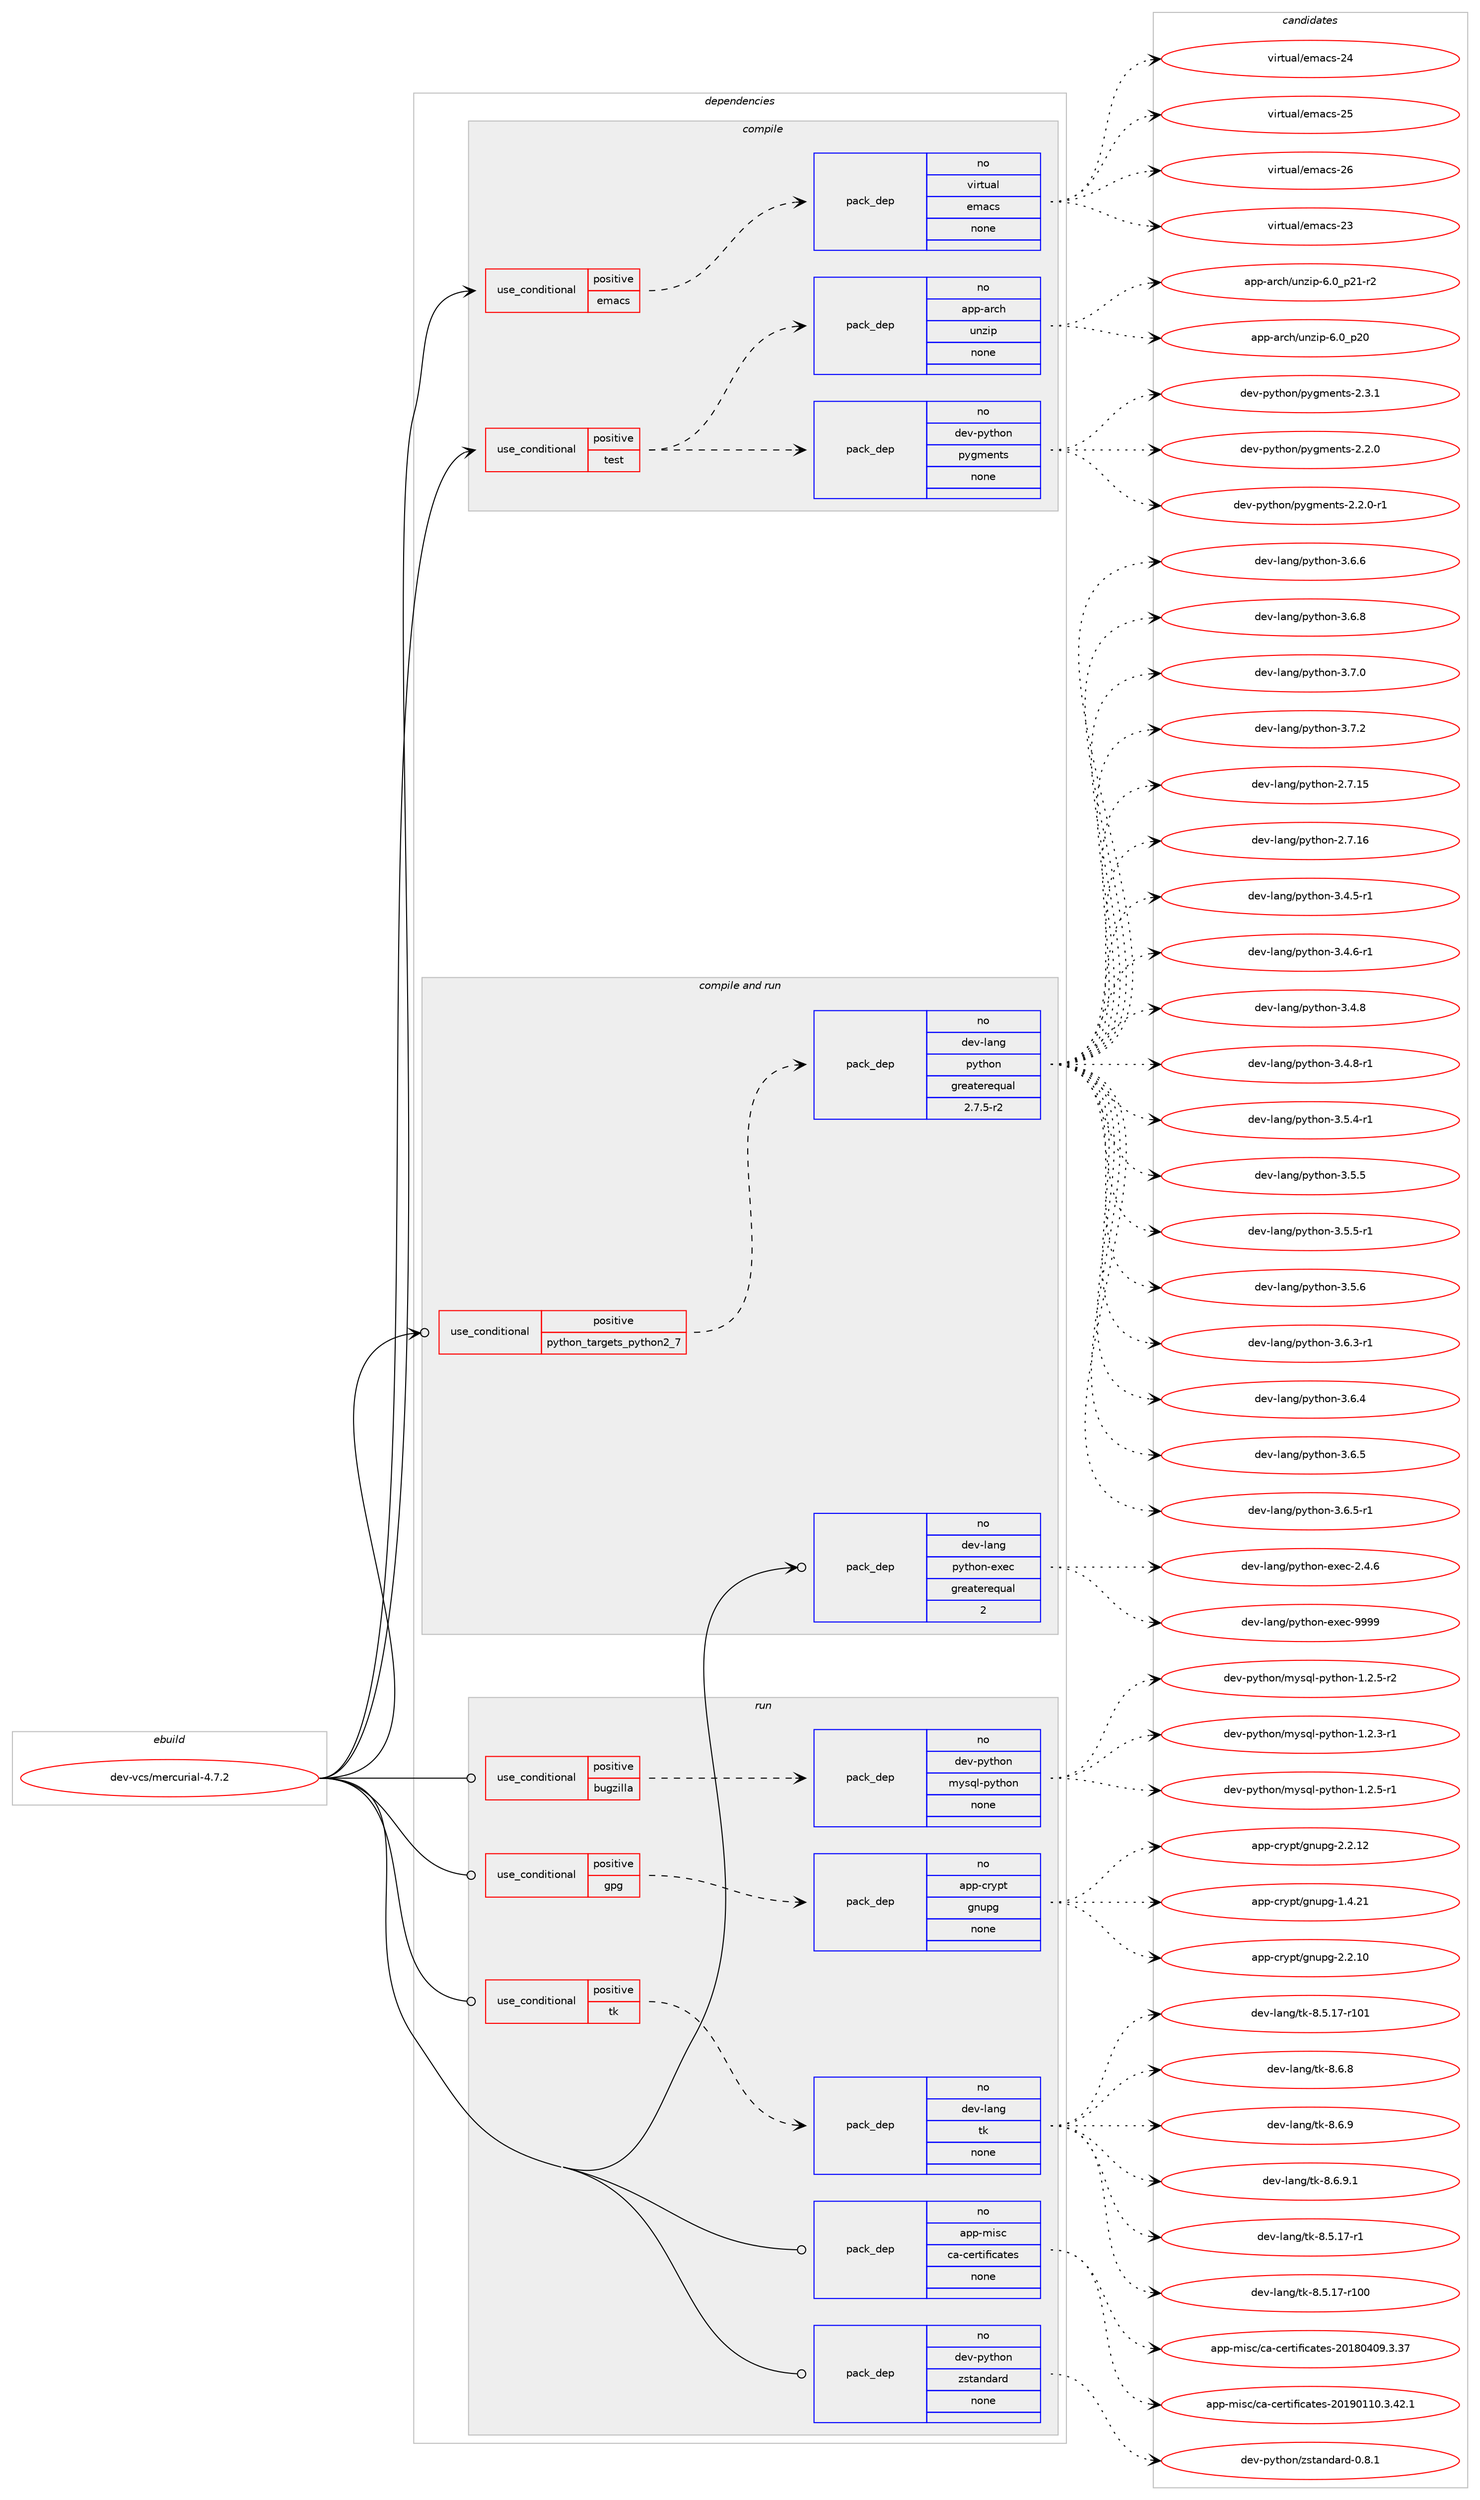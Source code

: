 digraph prolog {

# *************
# Graph options
# *************

newrank=true;
concentrate=true;
compound=true;
graph [rankdir=LR,fontname=Helvetica,fontsize=10,ranksep=1.5];#, ranksep=2.5, nodesep=0.2];
edge  [arrowhead=vee];
node  [fontname=Helvetica,fontsize=10];

# **********
# The ebuild
# **********

subgraph cluster_leftcol {
color=gray;
rank=same;
label=<<i>ebuild</i>>;
id [label="dev-vcs/mercurial-4.7.2", color=red, width=4, href="../dev-vcs/mercurial-4.7.2.svg"];
}

# ****************
# The dependencies
# ****************

subgraph cluster_midcol {
color=gray;
label=<<i>dependencies</i>>;
subgraph cluster_compile {
fillcolor="#eeeeee";
style=filled;
label=<<i>compile</i>>;
subgraph cond425737 {
dependency1552196 [label=<<TABLE BORDER="0" CELLBORDER="1" CELLSPACING="0" CELLPADDING="4"><TR><TD ROWSPAN="3" CELLPADDING="10">use_conditional</TD></TR><TR><TD>positive</TD></TR><TR><TD>emacs</TD></TR></TABLE>>, shape=none, color=red];
subgraph pack1102702 {
dependency1552197 [label=<<TABLE BORDER="0" CELLBORDER="1" CELLSPACING="0" CELLPADDING="4" WIDTH="220"><TR><TD ROWSPAN="6" CELLPADDING="30">pack_dep</TD></TR><TR><TD WIDTH="110">no</TD></TR><TR><TD>virtual</TD></TR><TR><TD>emacs</TD></TR><TR><TD>none</TD></TR><TR><TD></TD></TR></TABLE>>, shape=none, color=blue];
}
dependency1552196:e -> dependency1552197:w [weight=20,style="dashed",arrowhead="vee"];
}
id:e -> dependency1552196:w [weight=20,style="solid",arrowhead="vee"];
subgraph cond425738 {
dependency1552198 [label=<<TABLE BORDER="0" CELLBORDER="1" CELLSPACING="0" CELLPADDING="4"><TR><TD ROWSPAN="3" CELLPADDING="10">use_conditional</TD></TR><TR><TD>positive</TD></TR><TR><TD>test</TD></TR></TABLE>>, shape=none, color=red];
subgraph pack1102703 {
dependency1552199 [label=<<TABLE BORDER="0" CELLBORDER="1" CELLSPACING="0" CELLPADDING="4" WIDTH="220"><TR><TD ROWSPAN="6" CELLPADDING="30">pack_dep</TD></TR><TR><TD WIDTH="110">no</TD></TR><TR><TD>app-arch</TD></TR><TR><TD>unzip</TD></TR><TR><TD>none</TD></TR><TR><TD></TD></TR></TABLE>>, shape=none, color=blue];
}
dependency1552198:e -> dependency1552199:w [weight=20,style="dashed",arrowhead="vee"];
subgraph pack1102704 {
dependency1552200 [label=<<TABLE BORDER="0" CELLBORDER="1" CELLSPACING="0" CELLPADDING="4" WIDTH="220"><TR><TD ROWSPAN="6" CELLPADDING="30">pack_dep</TD></TR><TR><TD WIDTH="110">no</TD></TR><TR><TD>dev-python</TD></TR><TR><TD>pygments</TD></TR><TR><TD>none</TD></TR><TR><TD></TD></TR></TABLE>>, shape=none, color=blue];
}
dependency1552198:e -> dependency1552200:w [weight=20,style="dashed",arrowhead="vee"];
}
id:e -> dependency1552198:w [weight=20,style="solid",arrowhead="vee"];
}
subgraph cluster_compileandrun {
fillcolor="#eeeeee";
style=filled;
label=<<i>compile and run</i>>;
subgraph cond425739 {
dependency1552201 [label=<<TABLE BORDER="0" CELLBORDER="1" CELLSPACING="0" CELLPADDING="4"><TR><TD ROWSPAN="3" CELLPADDING="10">use_conditional</TD></TR><TR><TD>positive</TD></TR><TR><TD>python_targets_python2_7</TD></TR></TABLE>>, shape=none, color=red];
subgraph pack1102705 {
dependency1552202 [label=<<TABLE BORDER="0" CELLBORDER="1" CELLSPACING="0" CELLPADDING="4" WIDTH="220"><TR><TD ROWSPAN="6" CELLPADDING="30">pack_dep</TD></TR><TR><TD WIDTH="110">no</TD></TR><TR><TD>dev-lang</TD></TR><TR><TD>python</TD></TR><TR><TD>greaterequal</TD></TR><TR><TD>2.7.5-r2</TD></TR></TABLE>>, shape=none, color=blue];
}
dependency1552201:e -> dependency1552202:w [weight=20,style="dashed",arrowhead="vee"];
}
id:e -> dependency1552201:w [weight=20,style="solid",arrowhead="odotvee"];
subgraph pack1102706 {
dependency1552203 [label=<<TABLE BORDER="0" CELLBORDER="1" CELLSPACING="0" CELLPADDING="4" WIDTH="220"><TR><TD ROWSPAN="6" CELLPADDING="30">pack_dep</TD></TR><TR><TD WIDTH="110">no</TD></TR><TR><TD>dev-lang</TD></TR><TR><TD>python-exec</TD></TR><TR><TD>greaterequal</TD></TR><TR><TD>2</TD></TR></TABLE>>, shape=none, color=blue];
}
id:e -> dependency1552203:w [weight=20,style="solid",arrowhead="odotvee"];
}
subgraph cluster_run {
fillcolor="#eeeeee";
style=filled;
label=<<i>run</i>>;
subgraph cond425740 {
dependency1552204 [label=<<TABLE BORDER="0" CELLBORDER="1" CELLSPACING="0" CELLPADDING="4"><TR><TD ROWSPAN="3" CELLPADDING="10">use_conditional</TD></TR><TR><TD>positive</TD></TR><TR><TD>bugzilla</TD></TR></TABLE>>, shape=none, color=red];
subgraph pack1102707 {
dependency1552205 [label=<<TABLE BORDER="0" CELLBORDER="1" CELLSPACING="0" CELLPADDING="4" WIDTH="220"><TR><TD ROWSPAN="6" CELLPADDING="30">pack_dep</TD></TR><TR><TD WIDTH="110">no</TD></TR><TR><TD>dev-python</TD></TR><TR><TD>mysql-python</TD></TR><TR><TD>none</TD></TR><TR><TD></TD></TR></TABLE>>, shape=none, color=blue];
}
dependency1552204:e -> dependency1552205:w [weight=20,style="dashed",arrowhead="vee"];
}
id:e -> dependency1552204:w [weight=20,style="solid",arrowhead="odot"];
subgraph cond425741 {
dependency1552206 [label=<<TABLE BORDER="0" CELLBORDER="1" CELLSPACING="0" CELLPADDING="4"><TR><TD ROWSPAN="3" CELLPADDING="10">use_conditional</TD></TR><TR><TD>positive</TD></TR><TR><TD>gpg</TD></TR></TABLE>>, shape=none, color=red];
subgraph pack1102708 {
dependency1552207 [label=<<TABLE BORDER="0" CELLBORDER="1" CELLSPACING="0" CELLPADDING="4" WIDTH="220"><TR><TD ROWSPAN="6" CELLPADDING="30">pack_dep</TD></TR><TR><TD WIDTH="110">no</TD></TR><TR><TD>app-crypt</TD></TR><TR><TD>gnupg</TD></TR><TR><TD>none</TD></TR><TR><TD></TD></TR></TABLE>>, shape=none, color=blue];
}
dependency1552206:e -> dependency1552207:w [weight=20,style="dashed",arrowhead="vee"];
}
id:e -> dependency1552206:w [weight=20,style="solid",arrowhead="odot"];
subgraph cond425742 {
dependency1552208 [label=<<TABLE BORDER="0" CELLBORDER="1" CELLSPACING="0" CELLPADDING="4"><TR><TD ROWSPAN="3" CELLPADDING="10">use_conditional</TD></TR><TR><TD>positive</TD></TR><TR><TD>tk</TD></TR></TABLE>>, shape=none, color=red];
subgraph pack1102709 {
dependency1552209 [label=<<TABLE BORDER="0" CELLBORDER="1" CELLSPACING="0" CELLPADDING="4" WIDTH="220"><TR><TD ROWSPAN="6" CELLPADDING="30">pack_dep</TD></TR><TR><TD WIDTH="110">no</TD></TR><TR><TD>dev-lang</TD></TR><TR><TD>tk</TD></TR><TR><TD>none</TD></TR><TR><TD></TD></TR></TABLE>>, shape=none, color=blue];
}
dependency1552208:e -> dependency1552209:w [weight=20,style="dashed",arrowhead="vee"];
}
id:e -> dependency1552208:w [weight=20,style="solid",arrowhead="odot"];
subgraph pack1102710 {
dependency1552210 [label=<<TABLE BORDER="0" CELLBORDER="1" CELLSPACING="0" CELLPADDING="4" WIDTH="220"><TR><TD ROWSPAN="6" CELLPADDING="30">pack_dep</TD></TR><TR><TD WIDTH="110">no</TD></TR><TR><TD>app-misc</TD></TR><TR><TD>ca-certificates</TD></TR><TR><TD>none</TD></TR><TR><TD></TD></TR></TABLE>>, shape=none, color=blue];
}
id:e -> dependency1552210:w [weight=20,style="solid",arrowhead="odot"];
subgraph pack1102711 {
dependency1552211 [label=<<TABLE BORDER="0" CELLBORDER="1" CELLSPACING="0" CELLPADDING="4" WIDTH="220"><TR><TD ROWSPAN="6" CELLPADDING="30">pack_dep</TD></TR><TR><TD WIDTH="110">no</TD></TR><TR><TD>dev-python</TD></TR><TR><TD>zstandard</TD></TR><TR><TD>none</TD></TR><TR><TD></TD></TR></TABLE>>, shape=none, color=blue];
}
id:e -> dependency1552211:w [weight=20,style="solid",arrowhead="odot"];
}
}

# **************
# The candidates
# **************

subgraph cluster_choices {
rank=same;
color=gray;
label=<<i>candidates</i>>;

subgraph choice1102702 {
color=black;
nodesep=1;
choice11810511411611797108471011099799115455051 [label="virtual/emacs-23", color=red, width=4,href="../virtual/emacs-23.svg"];
choice11810511411611797108471011099799115455052 [label="virtual/emacs-24", color=red, width=4,href="../virtual/emacs-24.svg"];
choice11810511411611797108471011099799115455053 [label="virtual/emacs-25", color=red, width=4,href="../virtual/emacs-25.svg"];
choice11810511411611797108471011099799115455054 [label="virtual/emacs-26", color=red, width=4,href="../virtual/emacs-26.svg"];
dependency1552197:e -> choice11810511411611797108471011099799115455051:w [style=dotted,weight="100"];
dependency1552197:e -> choice11810511411611797108471011099799115455052:w [style=dotted,weight="100"];
dependency1552197:e -> choice11810511411611797108471011099799115455053:w [style=dotted,weight="100"];
dependency1552197:e -> choice11810511411611797108471011099799115455054:w [style=dotted,weight="100"];
}
subgraph choice1102703 {
color=black;
nodesep=1;
choice971121124597114991044711711012210511245544648951125048 [label="app-arch/unzip-6.0_p20", color=red, width=4,href="../app-arch/unzip-6.0_p20.svg"];
choice9711211245971149910447117110122105112455446489511250494511450 [label="app-arch/unzip-6.0_p21-r2", color=red, width=4,href="../app-arch/unzip-6.0_p21-r2.svg"];
dependency1552199:e -> choice971121124597114991044711711012210511245544648951125048:w [style=dotted,weight="100"];
dependency1552199:e -> choice9711211245971149910447117110122105112455446489511250494511450:w [style=dotted,weight="100"];
}
subgraph choice1102704 {
color=black;
nodesep=1;
choice1001011184511212111610411111047112121103109101110116115455046504648 [label="dev-python/pygments-2.2.0", color=red, width=4,href="../dev-python/pygments-2.2.0.svg"];
choice10010111845112121116104111110471121211031091011101161154550465046484511449 [label="dev-python/pygments-2.2.0-r1", color=red, width=4,href="../dev-python/pygments-2.2.0-r1.svg"];
choice1001011184511212111610411111047112121103109101110116115455046514649 [label="dev-python/pygments-2.3.1", color=red, width=4,href="../dev-python/pygments-2.3.1.svg"];
dependency1552200:e -> choice1001011184511212111610411111047112121103109101110116115455046504648:w [style=dotted,weight="100"];
dependency1552200:e -> choice10010111845112121116104111110471121211031091011101161154550465046484511449:w [style=dotted,weight="100"];
dependency1552200:e -> choice1001011184511212111610411111047112121103109101110116115455046514649:w [style=dotted,weight="100"];
}
subgraph choice1102705 {
color=black;
nodesep=1;
choice10010111845108971101034711212111610411111045504655464953 [label="dev-lang/python-2.7.15", color=red, width=4,href="../dev-lang/python-2.7.15.svg"];
choice10010111845108971101034711212111610411111045504655464954 [label="dev-lang/python-2.7.16", color=red, width=4,href="../dev-lang/python-2.7.16.svg"];
choice1001011184510897110103471121211161041111104551465246534511449 [label="dev-lang/python-3.4.5-r1", color=red, width=4,href="../dev-lang/python-3.4.5-r1.svg"];
choice1001011184510897110103471121211161041111104551465246544511449 [label="dev-lang/python-3.4.6-r1", color=red, width=4,href="../dev-lang/python-3.4.6-r1.svg"];
choice100101118451089711010347112121116104111110455146524656 [label="dev-lang/python-3.4.8", color=red, width=4,href="../dev-lang/python-3.4.8.svg"];
choice1001011184510897110103471121211161041111104551465246564511449 [label="dev-lang/python-3.4.8-r1", color=red, width=4,href="../dev-lang/python-3.4.8-r1.svg"];
choice1001011184510897110103471121211161041111104551465346524511449 [label="dev-lang/python-3.5.4-r1", color=red, width=4,href="../dev-lang/python-3.5.4-r1.svg"];
choice100101118451089711010347112121116104111110455146534653 [label="dev-lang/python-3.5.5", color=red, width=4,href="../dev-lang/python-3.5.5.svg"];
choice1001011184510897110103471121211161041111104551465346534511449 [label="dev-lang/python-3.5.5-r1", color=red, width=4,href="../dev-lang/python-3.5.5-r1.svg"];
choice100101118451089711010347112121116104111110455146534654 [label="dev-lang/python-3.5.6", color=red, width=4,href="../dev-lang/python-3.5.6.svg"];
choice1001011184510897110103471121211161041111104551465446514511449 [label="dev-lang/python-3.6.3-r1", color=red, width=4,href="../dev-lang/python-3.6.3-r1.svg"];
choice100101118451089711010347112121116104111110455146544652 [label="dev-lang/python-3.6.4", color=red, width=4,href="../dev-lang/python-3.6.4.svg"];
choice100101118451089711010347112121116104111110455146544653 [label="dev-lang/python-3.6.5", color=red, width=4,href="../dev-lang/python-3.6.5.svg"];
choice1001011184510897110103471121211161041111104551465446534511449 [label="dev-lang/python-3.6.5-r1", color=red, width=4,href="../dev-lang/python-3.6.5-r1.svg"];
choice100101118451089711010347112121116104111110455146544654 [label="dev-lang/python-3.6.6", color=red, width=4,href="../dev-lang/python-3.6.6.svg"];
choice100101118451089711010347112121116104111110455146544656 [label="dev-lang/python-3.6.8", color=red, width=4,href="../dev-lang/python-3.6.8.svg"];
choice100101118451089711010347112121116104111110455146554648 [label="dev-lang/python-3.7.0", color=red, width=4,href="../dev-lang/python-3.7.0.svg"];
choice100101118451089711010347112121116104111110455146554650 [label="dev-lang/python-3.7.2", color=red, width=4,href="../dev-lang/python-3.7.2.svg"];
dependency1552202:e -> choice10010111845108971101034711212111610411111045504655464953:w [style=dotted,weight="100"];
dependency1552202:e -> choice10010111845108971101034711212111610411111045504655464954:w [style=dotted,weight="100"];
dependency1552202:e -> choice1001011184510897110103471121211161041111104551465246534511449:w [style=dotted,weight="100"];
dependency1552202:e -> choice1001011184510897110103471121211161041111104551465246544511449:w [style=dotted,weight="100"];
dependency1552202:e -> choice100101118451089711010347112121116104111110455146524656:w [style=dotted,weight="100"];
dependency1552202:e -> choice1001011184510897110103471121211161041111104551465246564511449:w [style=dotted,weight="100"];
dependency1552202:e -> choice1001011184510897110103471121211161041111104551465346524511449:w [style=dotted,weight="100"];
dependency1552202:e -> choice100101118451089711010347112121116104111110455146534653:w [style=dotted,weight="100"];
dependency1552202:e -> choice1001011184510897110103471121211161041111104551465346534511449:w [style=dotted,weight="100"];
dependency1552202:e -> choice100101118451089711010347112121116104111110455146534654:w [style=dotted,weight="100"];
dependency1552202:e -> choice1001011184510897110103471121211161041111104551465446514511449:w [style=dotted,weight="100"];
dependency1552202:e -> choice100101118451089711010347112121116104111110455146544652:w [style=dotted,weight="100"];
dependency1552202:e -> choice100101118451089711010347112121116104111110455146544653:w [style=dotted,weight="100"];
dependency1552202:e -> choice1001011184510897110103471121211161041111104551465446534511449:w [style=dotted,weight="100"];
dependency1552202:e -> choice100101118451089711010347112121116104111110455146544654:w [style=dotted,weight="100"];
dependency1552202:e -> choice100101118451089711010347112121116104111110455146544656:w [style=dotted,weight="100"];
dependency1552202:e -> choice100101118451089711010347112121116104111110455146554648:w [style=dotted,weight="100"];
dependency1552202:e -> choice100101118451089711010347112121116104111110455146554650:w [style=dotted,weight="100"];
}
subgraph choice1102706 {
color=black;
nodesep=1;
choice1001011184510897110103471121211161041111104510112010199455046524654 [label="dev-lang/python-exec-2.4.6", color=red, width=4,href="../dev-lang/python-exec-2.4.6.svg"];
choice10010111845108971101034711212111610411111045101120101994557575757 [label="dev-lang/python-exec-9999", color=red, width=4,href="../dev-lang/python-exec-9999.svg"];
dependency1552203:e -> choice1001011184510897110103471121211161041111104510112010199455046524654:w [style=dotted,weight="100"];
dependency1552203:e -> choice10010111845108971101034711212111610411111045101120101994557575757:w [style=dotted,weight="100"];
}
subgraph choice1102707 {
color=black;
nodesep=1;
choice1001011184511212111610411111047109121115113108451121211161041111104549465046514511449 [label="dev-python/mysql-python-1.2.3-r1", color=red, width=4,href="../dev-python/mysql-python-1.2.3-r1.svg"];
choice1001011184511212111610411111047109121115113108451121211161041111104549465046534511449 [label="dev-python/mysql-python-1.2.5-r1", color=red, width=4,href="../dev-python/mysql-python-1.2.5-r1.svg"];
choice1001011184511212111610411111047109121115113108451121211161041111104549465046534511450 [label="dev-python/mysql-python-1.2.5-r2", color=red, width=4,href="../dev-python/mysql-python-1.2.5-r2.svg"];
dependency1552205:e -> choice1001011184511212111610411111047109121115113108451121211161041111104549465046514511449:w [style=dotted,weight="100"];
dependency1552205:e -> choice1001011184511212111610411111047109121115113108451121211161041111104549465046534511449:w [style=dotted,weight="100"];
dependency1552205:e -> choice1001011184511212111610411111047109121115113108451121211161041111104549465046534511450:w [style=dotted,weight="100"];
}
subgraph choice1102708 {
color=black;
nodesep=1;
choice9711211245991141211121164710311011711210345494652465049 [label="app-crypt/gnupg-1.4.21", color=red, width=4,href="../app-crypt/gnupg-1.4.21.svg"];
choice9711211245991141211121164710311011711210345504650464948 [label="app-crypt/gnupg-2.2.10", color=red, width=4,href="../app-crypt/gnupg-2.2.10.svg"];
choice9711211245991141211121164710311011711210345504650464950 [label="app-crypt/gnupg-2.2.12", color=red, width=4,href="../app-crypt/gnupg-2.2.12.svg"];
dependency1552207:e -> choice9711211245991141211121164710311011711210345494652465049:w [style=dotted,weight="100"];
dependency1552207:e -> choice9711211245991141211121164710311011711210345504650464948:w [style=dotted,weight="100"];
dependency1552207:e -> choice9711211245991141211121164710311011711210345504650464950:w [style=dotted,weight="100"];
}
subgraph choice1102709 {
color=black;
nodesep=1;
choice100101118451089711010347116107455646534649554511449 [label="dev-lang/tk-8.5.17-r1", color=red, width=4,href="../dev-lang/tk-8.5.17-r1.svg"];
choice1001011184510897110103471161074556465346495545114494848 [label="dev-lang/tk-8.5.17-r100", color=red, width=4,href="../dev-lang/tk-8.5.17-r100.svg"];
choice1001011184510897110103471161074556465346495545114494849 [label="dev-lang/tk-8.5.17-r101", color=red, width=4,href="../dev-lang/tk-8.5.17-r101.svg"];
choice100101118451089711010347116107455646544656 [label="dev-lang/tk-8.6.8", color=red, width=4,href="../dev-lang/tk-8.6.8.svg"];
choice100101118451089711010347116107455646544657 [label="dev-lang/tk-8.6.9", color=red, width=4,href="../dev-lang/tk-8.6.9.svg"];
choice1001011184510897110103471161074556465446574649 [label="dev-lang/tk-8.6.9.1", color=red, width=4,href="../dev-lang/tk-8.6.9.1.svg"];
dependency1552209:e -> choice100101118451089711010347116107455646534649554511449:w [style=dotted,weight="100"];
dependency1552209:e -> choice1001011184510897110103471161074556465346495545114494848:w [style=dotted,weight="100"];
dependency1552209:e -> choice1001011184510897110103471161074556465346495545114494849:w [style=dotted,weight="100"];
dependency1552209:e -> choice100101118451089711010347116107455646544656:w [style=dotted,weight="100"];
dependency1552209:e -> choice100101118451089711010347116107455646544657:w [style=dotted,weight="100"];
dependency1552209:e -> choice1001011184510897110103471161074556465446574649:w [style=dotted,weight="100"];
}
subgraph choice1102710 {
color=black;
nodesep=1;
choice971121124510910511599479997459910111411610510210599971161011154550484956485248574651465155 [label="app-misc/ca-certificates-20180409.3.37", color=red, width=4,href="../app-misc/ca-certificates-20180409.3.37.svg"];
choice9711211245109105115994799974599101114116105102105999711610111545504849574849494846514652504649 [label="app-misc/ca-certificates-20190110.3.42.1", color=red, width=4,href="../app-misc/ca-certificates-20190110.3.42.1.svg"];
dependency1552210:e -> choice971121124510910511599479997459910111411610510210599971161011154550484956485248574651465155:w [style=dotted,weight="100"];
dependency1552210:e -> choice9711211245109105115994799974599101114116105102105999711610111545504849574849494846514652504649:w [style=dotted,weight="100"];
}
subgraph choice1102711 {
color=black;
nodesep=1;
choice10010111845112121116104111110471221151169711010097114100454846564649 [label="dev-python/zstandard-0.8.1", color=red, width=4,href="../dev-python/zstandard-0.8.1.svg"];
dependency1552211:e -> choice10010111845112121116104111110471221151169711010097114100454846564649:w [style=dotted,weight="100"];
}
}

}
